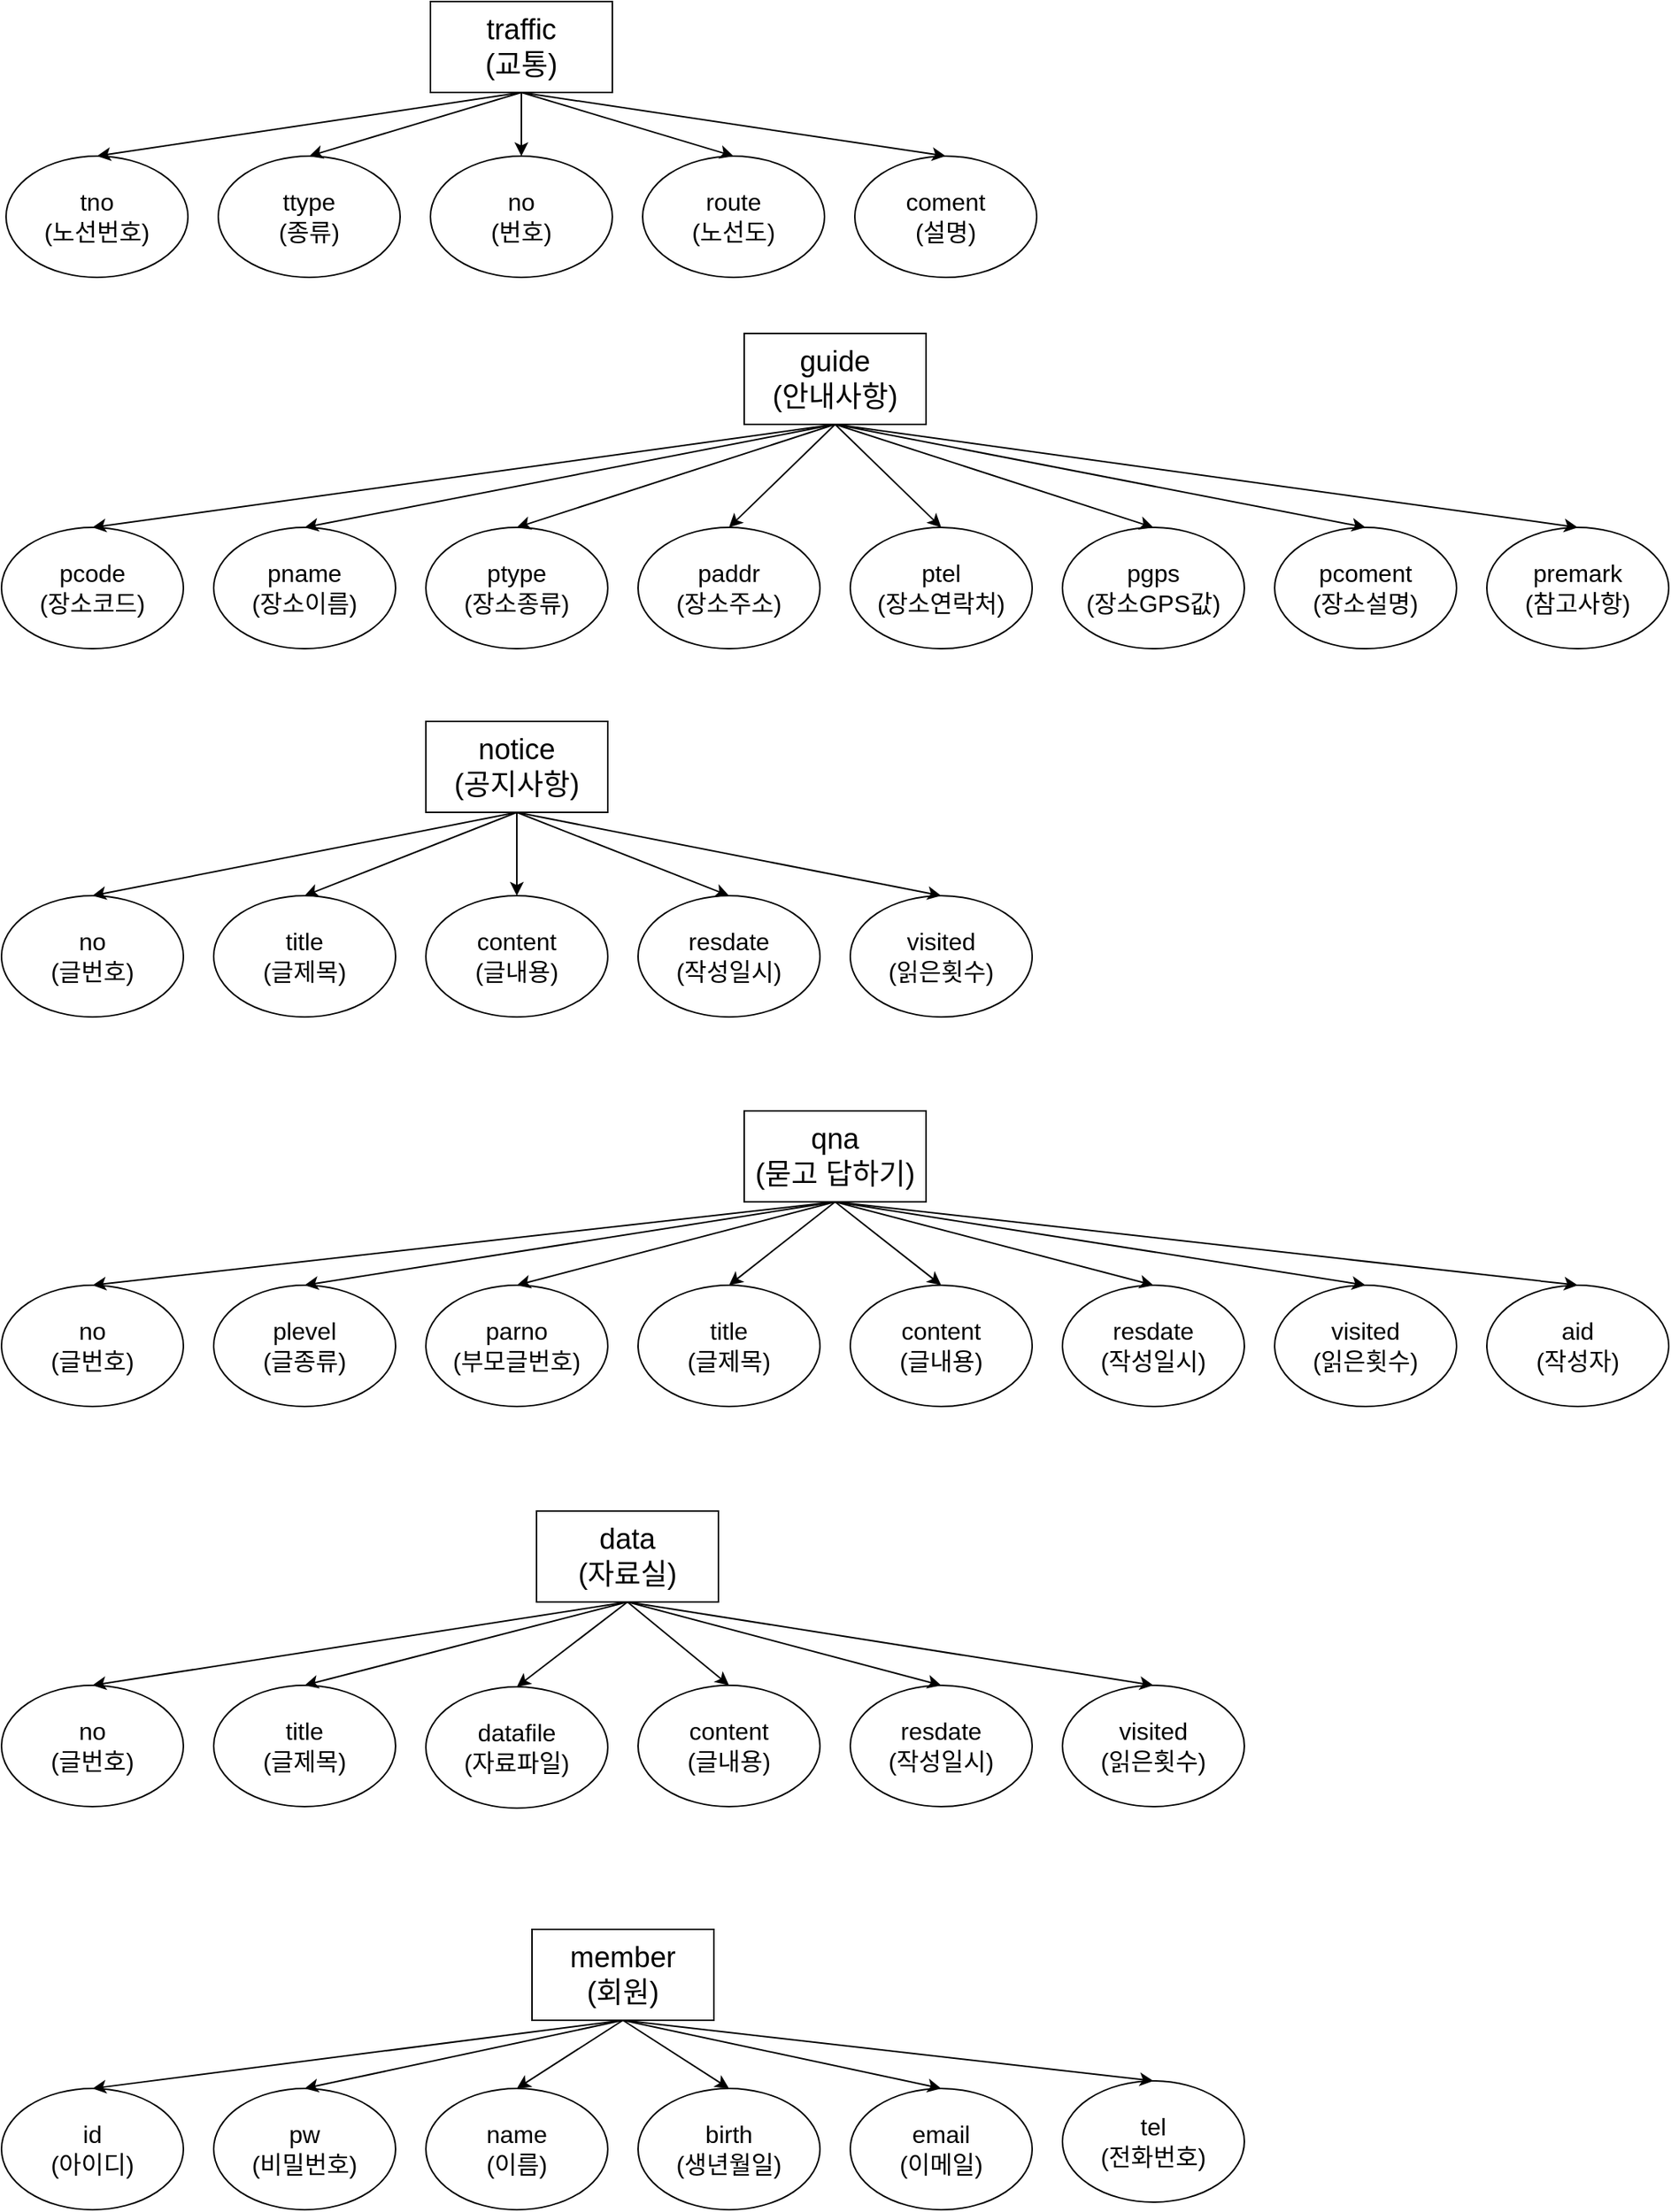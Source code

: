 <mxfile version="24.2.1" type="device">
  <diagram name="페이지-1" id="w8w89XettnfoNuSukhd3">
    <mxGraphModel dx="1434" dy="746" grid="1" gridSize="10" guides="1" tooltips="1" connect="1" arrows="1" fold="1" page="1" pageScale="1" pageWidth="827" pageHeight="1169" math="0" shadow="0">
      <root>
        <mxCell id="0" />
        <mxCell id="1" parent="0" />
        <mxCell id="DZGPDvpxpe8UDhPTBdSN-1" value="&lt;font style=&quot;font-size: 19px;&quot;&gt;traffic&lt;/font&gt;&lt;div style=&quot;font-size: 19px;&quot;&gt;&lt;font style=&quot;font-size: 19px;&quot;&gt;(교통)&lt;/font&gt;&lt;/div&gt;" style="rounded=0;whiteSpace=wrap;html=1;" parent="1" vertex="1">
          <mxGeometry x="333" y="58" width="120" height="60" as="geometry" />
        </mxCell>
        <mxCell id="DZGPDvpxpe8UDhPTBdSN-2" value="&lt;font style=&quot;font-size: 16px;&quot;&gt;ttype&lt;/font&gt;&lt;div style=&quot;font-size: 16px;&quot;&gt;&lt;font style=&quot;font-size: 16px;&quot;&gt;(종류)&lt;/font&gt;&lt;/div&gt;" style="ellipse;whiteSpace=wrap;html=1;" parent="1" vertex="1">
          <mxGeometry x="193" y="160" width="120" height="80" as="geometry" />
        </mxCell>
        <mxCell id="DZGPDvpxpe8UDhPTBdSN-3" value="&lt;span style=&quot;font-size: 16px;&quot;&gt;no&lt;/span&gt;&lt;br&gt;&lt;div style=&quot;font-size: 16px;&quot;&gt;&lt;font style=&quot;font-size: 16px;&quot;&gt;(번호)&lt;/font&gt;&lt;/div&gt;" style="ellipse;whiteSpace=wrap;html=1;" parent="1" vertex="1">
          <mxGeometry x="333" y="160" width="120" height="80" as="geometry" />
        </mxCell>
        <mxCell id="DZGPDvpxpe8UDhPTBdSN-4" value="&lt;span style=&quot;font-size: 16px;&quot;&gt;route&lt;/span&gt;&lt;div&gt;&lt;span style=&quot;font-size: 16px;&quot;&gt;(노선도)&lt;/span&gt;&lt;/div&gt;" style="ellipse;whiteSpace=wrap;html=1;" parent="1" vertex="1">
          <mxGeometry x="473" y="160" width="120" height="80" as="geometry" />
        </mxCell>
        <mxCell id="DZGPDvpxpe8UDhPTBdSN-5" value="&lt;span style=&quot;font-size: 16px;&quot;&gt;coment&lt;/span&gt;&lt;br&gt;&lt;div style=&quot;font-size: 16px;&quot;&gt;&lt;font style=&quot;font-size: 16px;&quot;&gt;(설명)&lt;/font&gt;&lt;/div&gt;" style="ellipse;whiteSpace=wrap;html=1;" parent="1" vertex="1">
          <mxGeometry x="613" y="160" width="120" height="80" as="geometry" />
        </mxCell>
        <mxCell id="DZGPDvpxpe8UDhPTBdSN-6" value="" style="endArrow=classic;html=1;rounded=0;exitX=0.5;exitY=1;exitDx=0;exitDy=0;entryX=0.5;entryY=0;entryDx=0;entryDy=0;" parent="1" source="DZGPDvpxpe8UDhPTBdSN-1" target="DZGPDvpxpe8UDhPTBdSN-2" edge="1">
          <mxGeometry width="50" height="50" relative="1" as="geometry">
            <mxPoint x="533" y="390" as="sourcePoint" />
            <mxPoint x="583" y="340" as="targetPoint" />
          </mxGeometry>
        </mxCell>
        <mxCell id="DZGPDvpxpe8UDhPTBdSN-7" value="" style="endArrow=classic;html=1;rounded=0;exitX=0.5;exitY=1;exitDx=0;exitDy=0;entryX=0.5;entryY=0;entryDx=0;entryDy=0;" parent="1" source="DZGPDvpxpe8UDhPTBdSN-1" target="DZGPDvpxpe8UDhPTBdSN-3" edge="1">
          <mxGeometry width="50" height="50" relative="1" as="geometry">
            <mxPoint x="533" y="390" as="sourcePoint" />
            <mxPoint x="583" y="340" as="targetPoint" />
          </mxGeometry>
        </mxCell>
        <mxCell id="DZGPDvpxpe8UDhPTBdSN-8" value="" style="endArrow=classic;html=1;rounded=0;exitX=0.5;exitY=1;exitDx=0;exitDy=0;entryX=0.5;entryY=0;entryDx=0;entryDy=0;" parent="1" source="DZGPDvpxpe8UDhPTBdSN-1" target="DZGPDvpxpe8UDhPTBdSN-4" edge="1">
          <mxGeometry width="50" height="50" relative="1" as="geometry">
            <mxPoint x="533" y="390" as="sourcePoint" />
            <mxPoint x="583" y="340" as="targetPoint" />
          </mxGeometry>
        </mxCell>
        <mxCell id="DZGPDvpxpe8UDhPTBdSN-9" value="" style="endArrow=classic;html=1;rounded=0;exitX=0.5;exitY=1;exitDx=0;exitDy=0;entryX=0.5;entryY=0;entryDx=0;entryDy=0;" parent="1" source="DZGPDvpxpe8UDhPTBdSN-1" target="DZGPDvpxpe8UDhPTBdSN-5" edge="1">
          <mxGeometry width="50" height="50" relative="1" as="geometry">
            <mxPoint x="533" y="390" as="sourcePoint" />
            <mxPoint x="583" y="340" as="targetPoint" />
          </mxGeometry>
        </mxCell>
        <mxCell id="DZGPDvpxpe8UDhPTBdSN-10" value="&lt;font style=&quot;font-size: 19px;&quot;&gt;guide&lt;/font&gt;&lt;div style=&quot;font-size: 19px;&quot;&gt;&lt;font style=&quot;font-size: 19px;&quot;&gt;(안내사항)&lt;/font&gt;&lt;/div&gt;" style="rounded=0;whiteSpace=wrap;html=1;" parent="1" vertex="1">
          <mxGeometry x="540" y="277" width="120" height="60" as="geometry" />
        </mxCell>
        <mxCell id="DZGPDvpxpe8UDhPTBdSN-11" value="&lt;span style=&quot;font-size: 16px;&quot;&gt;pcode&lt;/span&gt;&lt;br&gt;&lt;div style=&quot;font-size: 16px;&quot;&gt;&lt;font style=&quot;font-size: 16px;&quot;&gt;(장소코드)&lt;/font&gt;&lt;/div&gt;" style="ellipse;whiteSpace=wrap;html=1;" parent="1" vertex="1">
          <mxGeometry x="50" y="405" width="120" height="80" as="geometry" />
        </mxCell>
        <mxCell id="DZGPDvpxpe8UDhPTBdSN-12" value="&lt;span style=&quot;font-size: 16px;&quot;&gt;pname&lt;/span&gt;&lt;br&gt;&lt;div style=&quot;font-size: 16px;&quot;&gt;&lt;font style=&quot;font-size: 16px;&quot;&gt;(장소이름)&lt;/font&gt;&lt;/div&gt;" style="ellipse;whiteSpace=wrap;html=1;" parent="1" vertex="1">
          <mxGeometry x="190" y="405" width="120" height="80" as="geometry" />
        </mxCell>
        <mxCell id="DZGPDvpxpe8UDhPTBdSN-13" value="&lt;span style=&quot;font-size: 16px;&quot;&gt;ptype&lt;/span&gt;&lt;br&gt;&lt;div style=&quot;font-size: 16px;&quot;&gt;&lt;font style=&quot;font-size: 16px;&quot;&gt;(장소종류)&lt;/font&gt;&lt;/div&gt;" style="ellipse;whiteSpace=wrap;html=1;" parent="1" vertex="1">
          <mxGeometry x="330" y="405" width="120" height="80" as="geometry" />
        </mxCell>
        <mxCell id="DZGPDvpxpe8UDhPTBdSN-14" value="&lt;span style=&quot;font-size: 16px;&quot;&gt;paddr&lt;/span&gt;&lt;br&gt;&lt;div style=&quot;font-size: 16px;&quot;&gt;&lt;font style=&quot;font-size: 16px;&quot;&gt;(장소주소)&lt;/font&gt;&lt;/div&gt;" style="ellipse;whiteSpace=wrap;html=1;" parent="1" vertex="1">
          <mxGeometry x="470" y="405" width="120" height="80" as="geometry" />
        </mxCell>
        <mxCell id="DZGPDvpxpe8UDhPTBdSN-15" value="&lt;span style=&quot;font-size: 16px;&quot;&gt;ptel&lt;/span&gt;&lt;br&gt;&lt;div style=&quot;font-size: 16px;&quot;&gt;&lt;font style=&quot;font-size: 16px;&quot;&gt;(장소연락처)&lt;/font&gt;&lt;/div&gt;" style="ellipse;whiteSpace=wrap;html=1;" parent="1" vertex="1">
          <mxGeometry x="610" y="405" width="120" height="80" as="geometry" />
        </mxCell>
        <mxCell id="DZGPDvpxpe8UDhPTBdSN-16" value="&lt;span style=&quot;font-size: 16px;&quot;&gt;pgps&lt;/span&gt;&lt;br&gt;&lt;div style=&quot;font-size: 16px;&quot;&gt;&lt;font style=&quot;font-size: 16px;&quot;&gt;(장소GPS값)&lt;/font&gt;&lt;/div&gt;" style="ellipse;whiteSpace=wrap;html=1;" parent="1" vertex="1">
          <mxGeometry x="750" y="405" width="120" height="80" as="geometry" />
        </mxCell>
        <mxCell id="DZGPDvpxpe8UDhPTBdSN-17" value="&lt;span style=&quot;font-size: 16px;&quot;&gt;pcoment&lt;/span&gt;&lt;br&gt;&lt;div style=&quot;font-size: 16px;&quot;&gt;&lt;font style=&quot;font-size: 16px;&quot;&gt;(장소설명)&lt;/font&gt;&lt;/div&gt;" style="ellipse;whiteSpace=wrap;html=1;" parent="1" vertex="1">
          <mxGeometry x="890" y="405" width="120" height="80" as="geometry" />
        </mxCell>
        <mxCell id="DZGPDvpxpe8UDhPTBdSN-18" value="&lt;span style=&quot;font-size: 16px;&quot;&gt;premark&lt;/span&gt;&lt;br&gt;&lt;div style=&quot;font-size: 16px;&quot;&gt;&lt;font style=&quot;font-size: 16px;&quot;&gt;(참고사항)&lt;/font&gt;&lt;/div&gt;" style="ellipse;whiteSpace=wrap;html=1;" parent="1" vertex="1">
          <mxGeometry x="1030" y="405" width="120" height="80" as="geometry" />
        </mxCell>
        <mxCell id="DZGPDvpxpe8UDhPTBdSN-19" value="" style="endArrow=classic;html=1;rounded=0;exitX=0.5;exitY=1;exitDx=0;exitDy=0;entryX=0.5;entryY=0;entryDx=0;entryDy=0;" parent="1" source="DZGPDvpxpe8UDhPTBdSN-10" target="DZGPDvpxpe8UDhPTBdSN-11" edge="1">
          <mxGeometry width="50" height="50" relative="1" as="geometry">
            <mxPoint x="540" y="505" as="sourcePoint" />
            <mxPoint x="590" y="455" as="targetPoint" />
          </mxGeometry>
        </mxCell>
        <mxCell id="DZGPDvpxpe8UDhPTBdSN-20" value="" style="endArrow=classic;html=1;rounded=0;exitX=0.5;exitY=1;exitDx=0;exitDy=0;entryX=0.5;entryY=0;entryDx=0;entryDy=0;" parent="1" source="DZGPDvpxpe8UDhPTBdSN-10" target="DZGPDvpxpe8UDhPTBdSN-12" edge="1">
          <mxGeometry width="50" height="50" relative="1" as="geometry">
            <mxPoint x="540" y="505" as="sourcePoint" />
            <mxPoint x="590" y="455" as="targetPoint" />
          </mxGeometry>
        </mxCell>
        <mxCell id="DZGPDvpxpe8UDhPTBdSN-21" value="" style="endArrow=classic;html=1;rounded=0;entryX=0.5;entryY=0;entryDx=0;entryDy=0;exitX=0.5;exitY=1;exitDx=0;exitDy=0;" parent="1" source="DZGPDvpxpe8UDhPTBdSN-10" target="DZGPDvpxpe8UDhPTBdSN-14" edge="1">
          <mxGeometry width="50" height="50" relative="1" as="geometry">
            <mxPoint x="540" y="505" as="sourcePoint" />
            <mxPoint x="590" y="455" as="targetPoint" />
          </mxGeometry>
        </mxCell>
        <mxCell id="DZGPDvpxpe8UDhPTBdSN-22" value="" style="endArrow=classic;html=1;rounded=0;entryX=0.5;entryY=0;entryDx=0;entryDy=0;exitX=0.5;exitY=1;exitDx=0;exitDy=0;" parent="1" source="DZGPDvpxpe8UDhPTBdSN-10" target="DZGPDvpxpe8UDhPTBdSN-13" edge="1">
          <mxGeometry width="50" height="50" relative="1" as="geometry">
            <mxPoint x="540" y="505" as="sourcePoint" />
            <mxPoint x="590" y="455" as="targetPoint" />
          </mxGeometry>
        </mxCell>
        <mxCell id="DZGPDvpxpe8UDhPTBdSN-23" value="" style="endArrow=classic;html=1;rounded=0;exitX=0.5;exitY=1;exitDx=0;exitDy=0;entryX=0.5;entryY=0;entryDx=0;entryDy=0;" parent="1" source="DZGPDvpxpe8UDhPTBdSN-10" target="DZGPDvpxpe8UDhPTBdSN-18" edge="1">
          <mxGeometry width="50" height="50" relative="1" as="geometry">
            <mxPoint x="540" y="505" as="sourcePoint" />
            <mxPoint x="590" y="455" as="targetPoint" />
          </mxGeometry>
        </mxCell>
        <mxCell id="DZGPDvpxpe8UDhPTBdSN-24" value="" style="endArrow=classic;html=1;rounded=0;entryX=0.5;entryY=0;entryDx=0;entryDy=0;exitX=0.5;exitY=1;exitDx=0;exitDy=0;" parent="1" source="DZGPDvpxpe8UDhPTBdSN-10" target="DZGPDvpxpe8UDhPTBdSN-17" edge="1">
          <mxGeometry width="50" height="50" relative="1" as="geometry">
            <mxPoint x="540" y="505" as="sourcePoint" />
            <mxPoint x="590" y="455" as="targetPoint" />
          </mxGeometry>
        </mxCell>
        <mxCell id="DZGPDvpxpe8UDhPTBdSN-25" value="" style="endArrow=classic;html=1;rounded=0;entryX=0.5;entryY=0;entryDx=0;entryDy=0;exitX=0.5;exitY=1;exitDx=0;exitDy=0;" parent="1" source="DZGPDvpxpe8UDhPTBdSN-10" target="DZGPDvpxpe8UDhPTBdSN-16" edge="1">
          <mxGeometry width="50" height="50" relative="1" as="geometry">
            <mxPoint x="540" y="505" as="sourcePoint" />
            <mxPoint x="590" y="455" as="targetPoint" />
          </mxGeometry>
        </mxCell>
        <mxCell id="DZGPDvpxpe8UDhPTBdSN-26" value="" style="endArrow=classic;html=1;rounded=0;exitX=0.5;exitY=1;exitDx=0;exitDy=0;entryX=0.5;entryY=0;entryDx=0;entryDy=0;" parent="1" source="DZGPDvpxpe8UDhPTBdSN-10" target="DZGPDvpxpe8UDhPTBdSN-15" edge="1">
          <mxGeometry width="50" height="50" relative="1" as="geometry">
            <mxPoint x="540" y="505" as="sourcePoint" />
            <mxPoint x="590" y="455" as="targetPoint" />
          </mxGeometry>
        </mxCell>
        <mxCell id="DZGPDvpxpe8UDhPTBdSN-27" value="&lt;font style=&quot;font-size: 19px;&quot;&gt;notice&lt;/font&gt;&lt;div style=&quot;font-size: 19px;&quot;&gt;&lt;font style=&quot;font-size: 19px;&quot;&gt;(공지사항)&lt;/font&gt;&lt;/div&gt;" style="rounded=0;whiteSpace=wrap;html=1;" parent="1" vertex="1">
          <mxGeometry x="330" y="533" width="120" height="60" as="geometry" />
        </mxCell>
        <mxCell id="DZGPDvpxpe8UDhPTBdSN-28" value="&lt;span style=&quot;font-size: 16px;&quot;&gt;no&lt;/span&gt;&lt;br&gt;&lt;div style=&quot;font-size: 16px;&quot;&gt;&lt;font style=&quot;font-size: 16px;&quot;&gt;(글번호)&lt;/font&gt;&lt;/div&gt;" style="ellipse;whiteSpace=wrap;html=1;" parent="1" vertex="1">
          <mxGeometry x="50" y="648" width="120" height="80" as="geometry" />
        </mxCell>
        <mxCell id="DZGPDvpxpe8UDhPTBdSN-29" value="&lt;span style=&quot;font-size: 16px;&quot;&gt;title&lt;/span&gt;&lt;br&gt;&lt;div style=&quot;font-size: 16px;&quot;&gt;&lt;font style=&quot;font-size: 16px;&quot;&gt;(글제목)&lt;/font&gt;&lt;/div&gt;" style="ellipse;whiteSpace=wrap;html=1;" parent="1" vertex="1">
          <mxGeometry x="190" y="648" width="120" height="80" as="geometry" />
        </mxCell>
        <mxCell id="DZGPDvpxpe8UDhPTBdSN-30" value="&lt;span style=&quot;font-size: 16px;&quot;&gt;content&lt;/span&gt;&lt;br&gt;&lt;div style=&quot;font-size: 16px;&quot;&gt;&lt;font style=&quot;font-size: 16px;&quot;&gt;(글내용)&lt;/font&gt;&lt;/div&gt;" style="ellipse;whiteSpace=wrap;html=1;" parent="1" vertex="1">
          <mxGeometry x="330" y="648" width="120" height="80" as="geometry" />
        </mxCell>
        <mxCell id="DZGPDvpxpe8UDhPTBdSN-31" value="&lt;span style=&quot;font-size: 16px;&quot;&gt;resdate&lt;/span&gt;&lt;br&gt;&lt;div style=&quot;font-size: 16px;&quot;&gt;&lt;font style=&quot;font-size: 16px;&quot;&gt;(작성일시)&lt;/font&gt;&lt;/div&gt;" style="ellipse;whiteSpace=wrap;html=1;" parent="1" vertex="1">
          <mxGeometry x="470" y="648" width="120" height="80" as="geometry" />
        </mxCell>
        <mxCell id="DZGPDvpxpe8UDhPTBdSN-32" value="&lt;span style=&quot;font-size: 16px;&quot;&gt;visited&lt;/span&gt;&lt;br&gt;&lt;div style=&quot;font-size: 16px;&quot;&gt;&lt;font style=&quot;font-size: 16px;&quot;&gt;(읽은횟수)&lt;/font&gt;&lt;/div&gt;" style="ellipse;whiteSpace=wrap;html=1;" parent="1" vertex="1">
          <mxGeometry x="610" y="648" width="120" height="80" as="geometry" />
        </mxCell>
        <mxCell id="DZGPDvpxpe8UDhPTBdSN-33" value="" style="endArrow=classic;html=1;rounded=0;exitX=0.5;exitY=1;exitDx=0;exitDy=0;entryX=0.5;entryY=0;entryDx=0;entryDy=0;" parent="1" source="DZGPDvpxpe8UDhPTBdSN-27" target="DZGPDvpxpe8UDhPTBdSN-28" edge="1">
          <mxGeometry width="50" height="50" relative="1" as="geometry">
            <mxPoint x="590" y="478" as="sourcePoint" />
            <mxPoint x="640" y="428" as="targetPoint" />
          </mxGeometry>
        </mxCell>
        <mxCell id="DZGPDvpxpe8UDhPTBdSN-34" value="" style="endArrow=classic;html=1;rounded=0;exitX=0.5;exitY=1;exitDx=0;exitDy=0;entryX=0.5;entryY=0;entryDx=0;entryDy=0;" parent="1" source="DZGPDvpxpe8UDhPTBdSN-27" target="DZGPDvpxpe8UDhPTBdSN-29" edge="1">
          <mxGeometry width="50" height="50" relative="1" as="geometry">
            <mxPoint x="590" y="478" as="sourcePoint" />
            <mxPoint x="640" y="428" as="targetPoint" />
          </mxGeometry>
        </mxCell>
        <mxCell id="DZGPDvpxpe8UDhPTBdSN-35" value="" style="endArrow=classic;html=1;rounded=0;exitX=0.5;exitY=1;exitDx=0;exitDy=0;" parent="1" source="DZGPDvpxpe8UDhPTBdSN-27" target="DZGPDvpxpe8UDhPTBdSN-30" edge="1">
          <mxGeometry width="50" height="50" relative="1" as="geometry">
            <mxPoint x="590" y="478" as="sourcePoint" />
            <mxPoint x="640" y="428" as="targetPoint" />
          </mxGeometry>
        </mxCell>
        <mxCell id="DZGPDvpxpe8UDhPTBdSN-36" value="" style="endArrow=classic;html=1;rounded=0;exitX=0.5;exitY=1;exitDx=0;exitDy=0;entryX=0.5;entryY=0;entryDx=0;entryDy=0;" parent="1" source="DZGPDvpxpe8UDhPTBdSN-27" target="DZGPDvpxpe8UDhPTBdSN-32" edge="1">
          <mxGeometry width="50" height="50" relative="1" as="geometry">
            <mxPoint x="590" y="478" as="sourcePoint" />
            <mxPoint x="640" y="428" as="targetPoint" />
          </mxGeometry>
        </mxCell>
        <mxCell id="DZGPDvpxpe8UDhPTBdSN-37" value="" style="endArrow=classic;html=1;rounded=0;exitX=0.5;exitY=1;exitDx=0;exitDy=0;entryX=0.5;entryY=0;entryDx=0;entryDy=0;" parent="1" source="DZGPDvpxpe8UDhPTBdSN-27" target="DZGPDvpxpe8UDhPTBdSN-31" edge="1">
          <mxGeometry width="50" height="50" relative="1" as="geometry">
            <mxPoint x="590" y="478" as="sourcePoint" />
            <mxPoint x="640" y="428" as="targetPoint" />
          </mxGeometry>
        </mxCell>
        <mxCell id="DZGPDvpxpe8UDhPTBdSN-38" value="&lt;font style=&quot;font-size: 19px;&quot;&gt;qna&lt;br&gt;&lt;/font&gt;&lt;div style=&quot;font-size: 19px;&quot;&gt;&lt;font style=&quot;font-size: 19px;&quot;&gt;(묻고 답하기)&lt;/font&gt;&lt;/div&gt;" style="rounded=0;whiteSpace=wrap;html=1;" parent="1" vertex="1">
          <mxGeometry x="540" y="790" width="120" height="60" as="geometry" />
        </mxCell>
        <mxCell id="DZGPDvpxpe8UDhPTBdSN-39" value="&lt;span style=&quot;font-size: 16px;&quot;&gt;no&lt;/span&gt;&lt;br&gt;&lt;div style=&quot;font-size: 16px;&quot;&gt;&lt;font style=&quot;font-size: 16px;&quot;&gt;(글번호)&lt;/font&gt;&lt;/div&gt;" style="ellipse;whiteSpace=wrap;html=1;" parent="1" vertex="1">
          <mxGeometry x="50" y="905" width="120" height="80" as="geometry" />
        </mxCell>
        <mxCell id="DZGPDvpxpe8UDhPTBdSN-40" value="&lt;span style=&quot;font-size: 16px;&quot;&gt;plevel&lt;/span&gt;&lt;br&gt;&lt;div style=&quot;font-size: 16px;&quot;&gt;&lt;font style=&quot;font-size: 16px;&quot;&gt;(글종류)&lt;/font&gt;&lt;/div&gt;" style="ellipse;whiteSpace=wrap;html=1;" parent="1" vertex="1">
          <mxGeometry x="190" y="905" width="120" height="80" as="geometry" />
        </mxCell>
        <mxCell id="DZGPDvpxpe8UDhPTBdSN-41" value="&lt;span style=&quot;font-size: 16px;&quot;&gt;parno&lt;/span&gt;&lt;br&gt;&lt;div style=&quot;font-size: 16px;&quot;&gt;&lt;font style=&quot;font-size: 16px;&quot;&gt;(부모글번호)&lt;/font&gt;&lt;/div&gt;" style="ellipse;whiteSpace=wrap;html=1;" parent="1" vertex="1">
          <mxGeometry x="330" y="905" width="120" height="80" as="geometry" />
        </mxCell>
        <mxCell id="DZGPDvpxpe8UDhPTBdSN-42" value="&lt;span style=&quot;font-size: 16px;&quot;&gt;title&lt;/span&gt;&lt;br&gt;&lt;div style=&quot;font-size: 16px;&quot;&gt;(글제목)&lt;/div&gt;" style="ellipse;whiteSpace=wrap;html=1;" parent="1" vertex="1">
          <mxGeometry x="470" y="905" width="120" height="80" as="geometry" />
        </mxCell>
        <mxCell id="DZGPDvpxpe8UDhPTBdSN-44" value="" style="endArrow=classic;html=1;rounded=0;exitX=0.5;exitY=1;exitDx=0;exitDy=0;entryX=0.5;entryY=0;entryDx=0;entryDy=0;" parent="1" source="DZGPDvpxpe8UDhPTBdSN-38" target="DZGPDvpxpe8UDhPTBdSN-39" edge="1">
          <mxGeometry width="50" height="50" relative="1" as="geometry">
            <mxPoint x="590" y="735" as="sourcePoint" />
            <mxPoint x="640" y="685" as="targetPoint" />
          </mxGeometry>
        </mxCell>
        <mxCell id="DZGPDvpxpe8UDhPTBdSN-45" value="" style="endArrow=classic;html=1;rounded=0;exitX=0.5;exitY=1;exitDx=0;exitDy=0;entryX=0.5;entryY=0;entryDx=0;entryDy=0;" parent="1" source="DZGPDvpxpe8UDhPTBdSN-38" target="DZGPDvpxpe8UDhPTBdSN-40" edge="1">
          <mxGeometry width="50" height="50" relative="1" as="geometry">
            <mxPoint x="590" y="735" as="sourcePoint" />
            <mxPoint x="640" y="685" as="targetPoint" />
          </mxGeometry>
        </mxCell>
        <mxCell id="DZGPDvpxpe8UDhPTBdSN-46" value="" style="endArrow=classic;html=1;rounded=0;exitX=0.5;exitY=1;exitDx=0;exitDy=0;entryX=0.5;entryY=0;entryDx=0;entryDy=0;" parent="1" source="DZGPDvpxpe8UDhPTBdSN-38" target="DZGPDvpxpe8UDhPTBdSN-41" edge="1">
          <mxGeometry width="50" height="50" relative="1" as="geometry">
            <mxPoint x="590" y="735" as="sourcePoint" />
            <mxPoint x="640" y="685" as="targetPoint" />
          </mxGeometry>
        </mxCell>
        <mxCell id="DZGPDvpxpe8UDhPTBdSN-47" value="" style="endArrow=classic;html=1;rounded=0;exitX=0.5;exitY=1;exitDx=0;exitDy=0;entryX=0.5;entryY=0;entryDx=0;entryDy=0;" parent="1" source="DZGPDvpxpe8UDhPTBdSN-38" edge="1">
          <mxGeometry width="50" height="50" relative="1" as="geometry">
            <mxPoint x="590" y="735" as="sourcePoint" />
            <mxPoint x="670" y="905" as="targetPoint" />
          </mxGeometry>
        </mxCell>
        <mxCell id="DZGPDvpxpe8UDhPTBdSN-48" value="" style="endArrow=classic;html=1;rounded=0;exitX=0.5;exitY=1;exitDx=0;exitDy=0;entryX=0.5;entryY=0;entryDx=0;entryDy=0;" parent="1" source="DZGPDvpxpe8UDhPTBdSN-38" target="DZGPDvpxpe8UDhPTBdSN-42" edge="1">
          <mxGeometry width="50" height="50" relative="1" as="geometry">
            <mxPoint x="590" y="735" as="sourcePoint" />
            <mxPoint x="640" y="685" as="targetPoint" />
          </mxGeometry>
        </mxCell>
        <mxCell id="DZGPDvpxpe8UDhPTBdSN-49" value="&lt;span style=&quot;font-size: 16px;&quot;&gt;content&lt;/span&gt;&lt;br&gt;&lt;div style=&quot;font-size: 16px;&quot;&gt;&lt;font style=&quot;font-size: 16px;&quot;&gt;(글내용)&lt;/font&gt;&lt;/div&gt;" style="ellipse;whiteSpace=wrap;html=1;" parent="1" vertex="1">
          <mxGeometry x="610" y="905" width="120" height="80" as="geometry" />
        </mxCell>
        <mxCell id="DZGPDvpxpe8UDhPTBdSN-50" value="&lt;span style=&quot;font-size: 16px;&quot;&gt;resdate&lt;/span&gt;&lt;br&gt;&lt;div style=&quot;font-size: 16px;&quot;&gt;&lt;font style=&quot;font-size: 16px;&quot;&gt;(작성일시)&lt;/font&gt;&lt;/div&gt;" style="ellipse;whiteSpace=wrap;html=1;" parent="1" vertex="1">
          <mxGeometry x="750" y="905" width="120" height="80" as="geometry" />
        </mxCell>
        <mxCell id="DZGPDvpxpe8UDhPTBdSN-51" value="&lt;span style=&quot;font-size: 16px;&quot;&gt;visited&lt;/span&gt;&lt;br&gt;&lt;div style=&quot;font-size: 16px;&quot;&gt;&lt;font style=&quot;font-size: 16px;&quot;&gt;(읽은횟수)&lt;/font&gt;&lt;/div&gt;" style="ellipse;whiteSpace=wrap;html=1;" parent="1" vertex="1">
          <mxGeometry x="890" y="905" width="120" height="80" as="geometry" />
        </mxCell>
        <mxCell id="DZGPDvpxpe8UDhPTBdSN-52" value="&lt;span style=&quot;font-size: 16px;&quot;&gt;aid&lt;/span&gt;&lt;br&gt;&lt;div style=&quot;font-size: 16px;&quot;&gt;&lt;font style=&quot;font-size: 16px;&quot;&gt;(작성자)&lt;/font&gt;&lt;/div&gt;" style="ellipse;whiteSpace=wrap;html=1;" parent="1" vertex="1">
          <mxGeometry x="1030" y="905" width="120" height="80" as="geometry" />
        </mxCell>
        <mxCell id="DZGPDvpxpe8UDhPTBdSN-53" value="" style="endArrow=classic;html=1;rounded=0;entryX=0.5;entryY=0;entryDx=0;entryDy=0;exitX=0.5;exitY=1;exitDx=0;exitDy=0;" parent="1" source="DZGPDvpxpe8UDhPTBdSN-38" target="DZGPDvpxpe8UDhPTBdSN-50" edge="1">
          <mxGeometry width="50" height="50" relative="1" as="geometry">
            <mxPoint x="590" y="900" as="sourcePoint" />
            <mxPoint x="640" y="850" as="targetPoint" />
          </mxGeometry>
        </mxCell>
        <mxCell id="DZGPDvpxpe8UDhPTBdSN-54" value="" style="endArrow=classic;html=1;rounded=0;entryX=0.5;entryY=0;entryDx=0;entryDy=0;exitX=0.5;exitY=1;exitDx=0;exitDy=0;" parent="1" source="DZGPDvpxpe8UDhPTBdSN-38" target="DZGPDvpxpe8UDhPTBdSN-51" edge="1">
          <mxGeometry width="50" height="50" relative="1" as="geometry">
            <mxPoint x="590" y="900" as="sourcePoint" />
            <mxPoint x="640" y="850" as="targetPoint" />
          </mxGeometry>
        </mxCell>
        <mxCell id="DZGPDvpxpe8UDhPTBdSN-55" value="" style="endArrow=classic;html=1;rounded=0;entryX=0.5;entryY=0;entryDx=0;entryDy=0;exitX=0.5;exitY=1;exitDx=0;exitDy=0;" parent="1" source="DZGPDvpxpe8UDhPTBdSN-38" target="DZGPDvpxpe8UDhPTBdSN-52" edge="1">
          <mxGeometry width="50" height="50" relative="1" as="geometry">
            <mxPoint x="860" y="780" as="sourcePoint" />
            <mxPoint x="640" y="850" as="targetPoint" />
          </mxGeometry>
        </mxCell>
        <mxCell id="DZGPDvpxpe8UDhPTBdSN-56" value="&lt;span style=&quot;font-size: 19px;&quot;&gt;data&lt;/span&gt;&lt;br&gt;&lt;div style=&quot;font-size: 19px;&quot;&gt;&lt;font style=&quot;font-size: 19px;&quot;&gt;(자료실)&lt;/font&gt;&lt;/div&gt;" style="rounded=0;whiteSpace=wrap;html=1;" parent="1" vertex="1">
          <mxGeometry x="403" y="1054" width="120" height="60" as="geometry" />
        </mxCell>
        <mxCell id="DZGPDvpxpe8UDhPTBdSN-57" value="&lt;span style=&quot;font-size: 16px;&quot;&gt;no&lt;/span&gt;&lt;br&gt;&lt;div style=&quot;font-size: 16px;&quot;&gt;&lt;font style=&quot;font-size: 16px;&quot;&gt;(글번호)&lt;/font&gt;&lt;/div&gt;" style="ellipse;whiteSpace=wrap;html=1;" parent="1" vertex="1">
          <mxGeometry x="50" y="1169" width="120" height="80" as="geometry" />
        </mxCell>
        <mxCell id="DZGPDvpxpe8UDhPTBdSN-58" value="&lt;span style=&quot;font-size: 16px;&quot;&gt;title&lt;/span&gt;&lt;br&gt;&lt;div style=&quot;font-size: 16px;&quot;&gt;&lt;font style=&quot;font-size: 16px;&quot;&gt;(글제목)&lt;/font&gt;&lt;/div&gt;" style="ellipse;whiteSpace=wrap;html=1;" parent="1" vertex="1">
          <mxGeometry x="190" y="1169" width="120" height="80" as="geometry" />
        </mxCell>
        <mxCell id="DZGPDvpxpe8UDhPTBdSN-59" value="&lt;span style=&quot;font-size: 16px;&quot;&gt;content&lt;/span&gt;&lt;br&gt;&lt;div style=&quot;font-size: 16px;&quot;&gt;&lt;font style=&quot;font-size: 16px;&quot;&gt;(글내용)&lt;/font&gt;&lt;/div&gt;" style="ellipse;whiteSpace=wrap;html=1;" parent="1" vertex="1">
          <mxGeometry x="470" y="1169" width="120" height="80" as="geometry" />
        </mxCell>
        <mxCell id="DZGPDvpxpe8UDhPTBdSN-60" value="&lt;span style=&quot;font-size: 16px;&quot;&gt;resdate&lt;/span&gt;&lt;br&gt;&lt;div style=&quot;font-size: 16px;&quot;&gt;&lt;font style=&quot;font-size: 16px;&quot;&gt;(작성일시)&lt;/font&gt;&lt;/div&gt;" style="ellipse;whiteSpace=wrap;html=1;" parent="1" vertex="1">
          <mxGeometry x="610" y="1169" width="120" height="80" as="geometry" />
        </mxCell>
        <mxCell id="DZGPDvpxpe8UDhPTBdSN-61" value="&lt;span style=&quot;font-size: 16px;&quot;&gt;visited&lt;/span&gt;&lt;br&gt;&lt;div style=&quot;font-size: 16px;&quot;&gt;&lt;font style=&quot;font-size: 16px;&quot;&gt;(읽은횟수)&lt;/font&gt;&lt;/div&gt;" style="ellipse;whiteSpace=wrap;html=1;" parent="1" vertex="1">
          <mxGeometry x="750" y="1169" width="120" height="80" as="geometry" />
        </mxCell>
        <mxCell id="DZGPDvpxpe8UDhPTBdSN-62" value="" style="endArrow=classic;html=1;rounded=0;exitX=0.5;exitY=1;exitDx=0;exitDy=0;entryX=0.5;entryY=0;entryDx=0;entryDy=0;" parent="1" source="DZGPDvpxpe8UDhPTBdSN-56" target="DZGPDvpxpe8UDhPTBdSN-57" edge="1">
          <mxGeometry width="50" height="50" relative="1" as="geometry">
            <mxPoint x="590" y="999" as="sourcePoint" />
            <mxPoint x="640" y="949" as="targetPoint" />
          </mxGeometry>
        </mxCell>
        <mxCell id="DZGPDvpxpe8UDhPTBdSN-63" value="" style="endArrow=classic;html=1;rounded=0;exitX=0.5;exitY=1;exitDx=0;exitDy=0;entryX=0.5;entryY=0;entryDx=0;entryDy=0;" parent="1" source="DZGPDvpxpe8UDhPTBdSN-56" target="DZGPDvpxpe8UDhPTBdSN-58" edge="1">
          <mxGeometry width="50" height="50" relative="1" as="geometry">
            <mxPoint x="590" y="999" as="sourcePoint" />
            <mxPoint x="640" y="949" as="targetPoint" />
          </mxGeometry>
        </mxCell>
        <mxCell id="DZGPDvpxpe8UDhPTBdSN-64" value="" style="endArrow=classic;html=1;rounded=0;exitX=0.5;exitY=1;exitDx=0;exitDy=0;entryX=0.5;entryY=0;entryDx=0;entryDy=0;" parent="1" source="DZGPDvpxpe8UDhPTBdSN-56" target="DZGPDvpxpe8UDhPTBdSN-59" edge="1">
          <mxGeometry width="50" height="50" relative="1" as="geometry">
            <mxPoint x="590" y="999" as="sourcePoint" />
            <mxPoint x="640" y="949" as="targetPoint" />
          </mxGeometry>
        </mxCell>
        <mxCell id="DZGPDvpxpe8UDhPTBdSN-65" value="" style="endArrow=classic;html=1;rounded=0;exitX=0.5;exitY=1;exitDx=0;exitDy=0;entryX=0.5;entryY=0;entryDx=0;entryDy=0;" parent="1" source="DZGPDvpxpe8UDhPTBdSN-56" target="DZGPDvpxpe8UDhPTBdSN-61" edge="1">
          <mxGeometry width="50" height="50" relative="1" as="geometry">
            <mxPoint x="590" y="999" as="sourcePoint" />
            <mxPoint x="640" y="949" as="targetPoint" />
          </mxGeometry>
        </mxCell>
        <mxCell id="DZGPDvpxpe8UDhPTBdSN-66" value="" style="endArrow=classic;html=1;rounded=0;exitX=0.5;exitY=1;exitDx=0;exitDy=0;entryX=0.5;entryY=0;entryDx=0;entryDy=0;" parent="1" source="DZGPDvpxpe8UDhPTBdSN-56" target="DZGPDvpxpe8UDhPTBdSN-60" edge="1">
          <mxGeometry width="50" height="50" relative="1" as="geometry">
            <mxPoint x="590" y="999" as="sourcePoint" />
            <mxPoint x="640" y="949" as="targetPoint" />
          </mxGeometry>
        </mxCell>
        <mxCell id="DZGPDvpxpe8UDhPTBdSN-67" value="&lt;span style=&quot;font-size: 16px;&quot;&gt;datafile&lt;/span&gt;&lt;br&gt;&lt;div style=&quot;font-size: 16px;&quot;&gt;&lt;font style=&quot;font-size: 16px;&quot;&gt;(자료파일)&lt;/font&gt;&lt;/div&gt;" style="ellipse;whiteSpace=wrap;html=1;" parent="1" vertex="1">
          <mxGeometry x="330" y="1170" width="120" height="80" as="geometry" />
        </mxCell>
        <mxCell id="DZGPDvpxpe8UDhPTBdSN-68" value="" style="endArrow=classic;html=1;rounded=0;entryX=0.5;entryY=0;entryDx=0;entryDy=0;exitX=0.5;exitY=1;exitDx=0;exitDy=0;" parent="1" source="DZGPDvpxpe8UDhPTBdSN-56" target="DZGPDvpxpe8UDhPTBdSN-67" edge="1">
          <mxGeometry width="50" height="50" relative="1" as="geometry">
            <mxPoint x="590" y="900" as="sourcePoint" />
            <mxPoint x="640" y="850" as="targetPoint" />
          </mxGeometry>
        </mxCell>
        <mxCell id="f9XGbrzPjOrain56PAgx-1" value="&lt;span style=&quot;font-size: 19px;&quot;&gt;member&lt;/span&gt;&lt;br&gt;&lt;div style=&quot;font-size: 19px;&quot;&gt;&lt;font style=&quot;font-size: 19px;&quot;&gt;(회원)&lt;/font&gt;&lt;/div&gt;" style="rounded=0;whiteSpace=wrap;html=1;" parent="1" vertex="1">
          <mxGeometry x="400" y="1330" width="120" height="60" as="geometry" />
        </mxCell>
        <mxCell id="f9XGbrzPjOrain56PAgx-2" value="&lt;span style=&quot;font-size: 16px;&quot;&gt;id&lt;/span&gt;&lt;br&gt;&lt;div style=&quot;font-size: 16px;&quot;&gt;&lt;font style=&quot;font-size: 16px;&quot;&gt;(아이디)&lt;/font&gt;&lt;/div&gt;" style="ellipse;whiteSpace=wrap;html=1;" parent="1" vertex="1">
          <mxGeometry x="50" y="1435" width="120" height="80" as="geometry" />
        </mxCell>
        <mxCell id="f9XGbrzPjOrain56PAgx-3" value="&lt;span style=&quot;font-size: 16px;&quot;&gt;pw&lt;/span&gt;&lt;br&gt;&lt;div style=&quot;font-size: 16px;&quot;&gt;&lt;font style=&quot;font-size: 16px;&quot;&gt;(비밀번호)&lt;/font&gt;&lt;/div&gt;" style="ellipse;whiteSpace=wrap;html=1;" parent="1" vertex="1">
          <mxGeometry x="190" y="1435" width="120" height="80" as="geometry" />
        </mxCell>
        <mxCell id="f9XGbrzPjOrain56PAgx-4" value="&lt;span style=&quot;font-size: 16px;&quot;&gt;email&lt;/span&gt;&lt;br&gt;&lt;div style=&quot;font-size: 16px;&quot;&gt;&lt;font style=&quot;font-size: 16px;&quot;&gt;(이메일)&lt;/font&gt;&lt;/div&gt;" style="ellipse;whiteSpace=wrap;html=1;" parent="1" vertex="1">
          <mxGeometry x="610" y="1435" width="120" height="80" as="geometry" />
        </mxCell>
        <mxCell id="f9XGbrzPjOrain56PAgx-7" value="" style="endArrow=classic;html=1;rounded=0;exitX=0.5;exitY=1;exitDx=0;exitDy=0;entryX=0.5;entryY=0;entryDx=0;entryDy=0;" parent="1" source="f9XGbrzPjOrain56PAgx-1" target="f9XGbrzPjOrain56PAgx-2" edge="1">
          <mxGeometry width="50" height="50" relative="1" as="geometry">
            <mxPoint x="603" y="1380" as="sourcePoint" />
            <mxPoint x="780" y="1215" as="targetPoint" />
          </mxGeometry>
        </mxCell>
        <mxCell id="f9XGbrzPjOrain56PAgx-8" value="" style="endArrow=classic;html=1;rounded=0;entryX=0.5;entryY=0;entryDx=0;entryDy=0;exitX=0.5;exitY=1;exitDx=0;exitDy=0;" parent="1" source="f9XGbrzPjOrain56PAgx-1" target="f9XGbrzPjOrain56PAgx-3" edge="1">
          <mxGeometry width="50" height="50" relative="1" as="geometry">
            <mxPoint x="470" y="1380" as="sourcePoint" />
            <mxPoint x="780" y="1215" as="targetPoint" />
          </mxGeometry>
        </mxCell>
        <mxCell id="f9XGbrzPjOrain56PAgx-9" value="" style="endArrow=classic;html=1;rounded=0;entryX=0.5;entryY=0;entryDx=0;entryDy=0;exitX=0.5;exitY=1;exitDx=0;exitDy=0;" parent="1" source="f9XGbrzPjOrain56PAgx-1" target="f9XGbrzPjOrain56PAgx-4" edge="1">
          <mxGeometry width="50" height="50" relative="1" as="geometry">
            <mxPoint x="460" y="1380" as="sourcePoint" />
            <mxPoint x="780" y="1215" as="targetPoint" />
          </mxGeometry>
        </mxCell>
        <mxCell id="f9XGbrzPjOrain56PAgx-12" value="&lt;span style=&quot;font-size: 16px;&quot;&gt;birth&lt;/span&gt;&lt;br&gt;&lt;div style=&quot;font-size: 16px;&quot;&gt;&lt;font style=&quot;font-size: 16px;&quot;&gt;(생년월일)&lt;/font&gt;&lt;/div&gt;" style="ellipse;whiteSpace=wrap;html=1;" parent="1" vertex="1">
          <mxGeometry x="470" y="1435" width="120" height="80" as="geometry" />
        </mxCell>
        <mxCell id="f9XGbrzPjOrain56PAgx-13" value="" style="endArrow=classic;html=1;rounded=0;entryX=0.5;entryY=0;entryDx=0;entryDy=0;exitX=0.5;exitY=1;exitDx=0;exitDy=0;" parent="1" source="f9XGbrzPjOrain56PAgx-1" target="f9XGbrzPjOrain56PAgx-12" edge="1">
          <mxGeometry width="50" height="50" relative="1" as="geometry">
            <mxPoint x="603" y="1380" as="sourcePoint" />
            <mxPoint x="780" y="1116" as="targetPoint" />
          </mxGeometry>
        </mxCell>
        <mxCell id="f9XGbrzPjOrain56PAgx-20" value="&lt;span style=&quot;font-size: 16px;&quot;&gt;tno&lt;/span&gt;&lt;br&gt;&lt;div style=&quot;font-size: 16px;&quot;&gt;&lt;font style=&quot;font-size: 16px;&quot;&gt;(노선번호)&lt;/font&gt;&lt;/div&gt;" style="ellipse;whiteSpace=wrap;html=1;" parent="1" vertex="1">
          <mxGeometry x="53" y="160" width="120" height="80" as="geometry" />
        </mxCell>
        <mxCell id="f9XGbrzPjOrain56PAgx-21" value="" style="endArrow=classic;html=1;rounded=0;exitX=0.5;exitY=1;exitDx=0;exitDy=0;entryX=0.5;entryY=0;entryDx=0;entryDy=0;" parent="1" source="DZGPDvpxpe8UDhPTBdSN-1" target="f9XGbrzPjOrain56PAgx-20" edge="1">
          <mxGeometry width="50" height="50" relative="1" as="geometry">
            <mxPoint x="403" y="128" as="sourcePoint" />
            <mxPoint x="263" y="170" as="targetPoint" />
          </mxGeometry>
        </mxCell>
        <mxCell id="f9XGbrzPjOrain56PAgx-24" value="&lt;span style=&quot;font-size: 16px;&quot;&gt;tel&lt;/span&gt;&lt;br&gt;&lt;div style=&quot;font-size: 16px;&quot;&gt;&lt;font style=&quot;font-size: 16px;&quot;&gt;(전화번호)&lt;/font&gt;&lt;/div&gt;" style="ellipse;whiteSpace=wrap;html=1;" parent="1" vertex="1">
          <mxGeometry x="750" y="1430" width="120" height="80" as="geometry" />
        </mxCell>
        <mxCell id="f9XGbrzPjOrain56PAgx-26" value="" style="endArrow=classic;html=1;rounded=0;entryX=0.5;entryY=0;entryDx=0;entryDy=0;exitX=0.5;exitY=1;exitDx=0;exitDy=0;" parent="1" source="f9XGbrzPjOrain56PAgx-1" target="f9XGbrzPjOrain56PAgx-24" edge="1">
          <mxGeometry width="50" height="50" relative="1" as="geometry">
            <mxPoint x="540" y="1390" as="sourcePoint" />
            <mxPoint x="680" y="1445" as="targetPoint" />
          </mxGeometry>
        </mxCell>
        <mxCell id="-ls70QAatwFeCqw4nvzC-1" value="&lt;span style=&quot;font-size: 16px;&quot;&gt;name&lt;/span&gt;&lt;br&gt;&lt;div style=&quot;font-size: 16px;&quot;&gt;&lt;font style=&quot;font-size: 16px;&quot;&gt;(이름)&lt;/font&gt;&lt;/div&gt;" style="ellipse;whiteSpace=wrap;html=1;" vertex="1" parent="1">
          <mxGeometry x="330" y="1435" width="120" height="80" as="geometry" />
        </mxCell>
        <mxCell id="-ls70QAatwFeCqw4nvzC-2" value="" style="endArrow=classic;html=1;rounded=0;entryX=0.5;entryY=0;entryDx=0;entryDy=0;exitX=0.5;exitY=1;exitDx=0;exitDy=0;" edge="1" parent="1" source="f9XGbrzPjOrain56PAgx-1" target="-ls70QAatwFeCqw4nvzC-1">
          <mxGeometry width="50" height="50" relative="1" as="geometry">
            <mxPoint x="470" y="1400" as="sourcePoint" />
            <mxPoint x="260" y="1445" as="targetPoint" />
          </mxGeometry>
        </mxCell>
      </root>
    </mxGraphModel>
  </diagram>
</mxfile>
